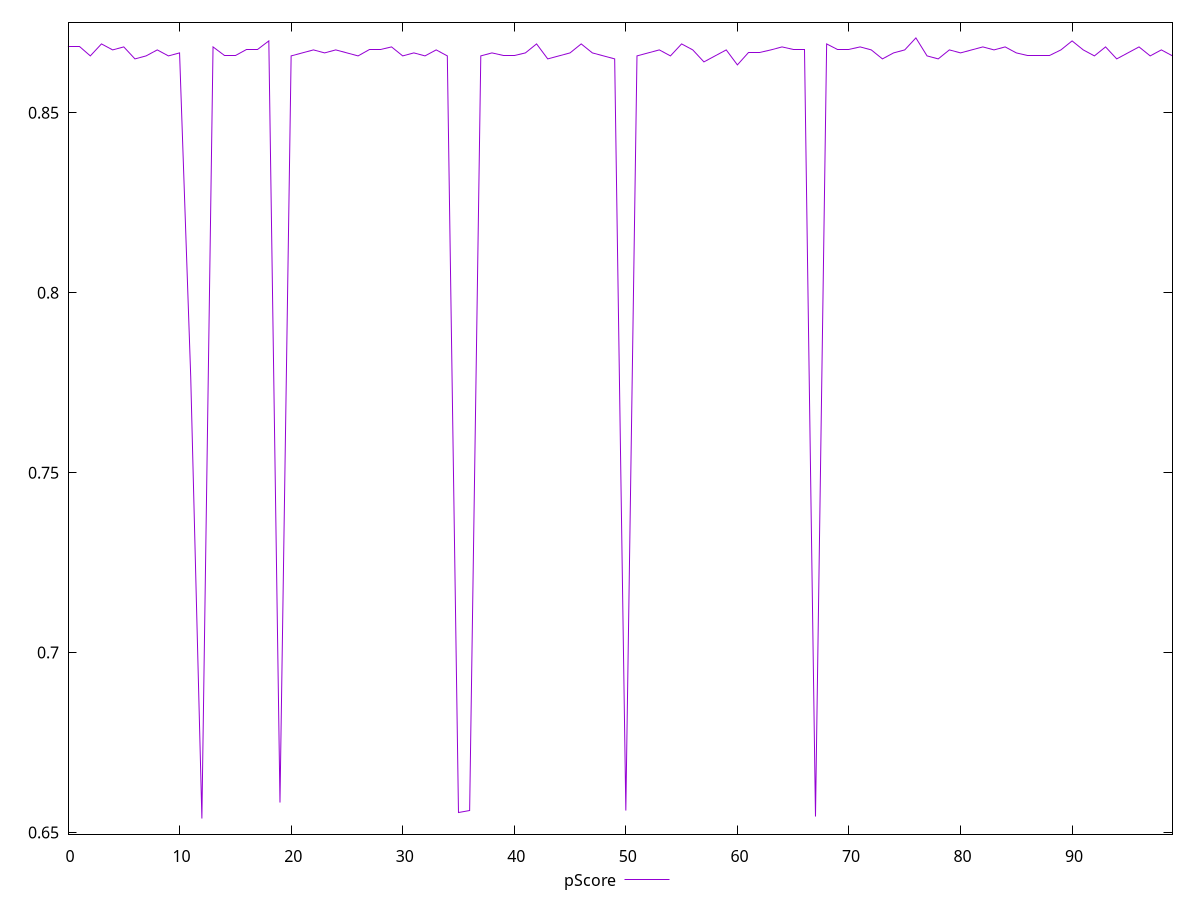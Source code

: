 reset

$pScore <<EOF
0 0.8683333333333333
1 0.8683333333333333
2 0.8658333333333333
3 0.8691666666666666
4 0.8674999999999999
5 0.8683333333333333
6 0.865
7 0.8658333333333333
8 0.8674999999999999
9 0.8658333333333333
10 0.8666666666666667
11 0.7766666666666666
12 0.6538888888888889
13 0.8683333333333333
14 0.8658333333333333
15 0.8658333333333333
16 0.8674999999999999
17 0.8674999999999999
18 0.87
19 0.6583333333333333
20 0.8658333333333333
21 0.8666666666666667
22 0.8674999999999999
23 0.8666666666666667
24 0.8674999999999999
25 0.8666666666666667
26 0.8658333333333333
27 0.8674999999999999
28 0.8674999999999999
29 0.8683333333333333
30 0.8658333333333333
31 0.8666666666666667
32 0.8658333333333333
33 0.8674999999999999
34 0.8658333333333333
35 0.6555555555555556
36 0.6561111111111111
37 0.8658333333333333
38 0.8666666666666667
39 0.8658333333333333
40 0.8658333333333333
41 0.8666666666666667
42 0.8691666666666666
43 0.865
44 0.8658333333333333
45 0.8666666666666667
46 0.8691666666666666
47 0.8666666666666667
48 0.8658333333333333
49 0.865
50 0.6561111111111111
51 0.8658333333333333
52 0.8666666666666667
53 0.8674999999999999
54 0.8658333333333333
55 0.8691666666666666
56 0.8674999999999999
57 0.8641666666666666
58 0.8658333333333333
59 0.8674999999999999
60 0.8633333333333333
61 0.8666666666666667
62 0.8666666666666667
63 0.8674999999999999
64 0.8683333333333333
65 0.8674999999999999
66 0.8674999999999999
67 0.6544444444444444
68 0.8691666666666666
69 0.8674999999999999
70 0.8674999999999999
71 0.8683333333333333
72 0.8674999999999999
73 0.865
74 0.8666666666666667
75 0.8674999999999999
76 0.8708333333333333
77 0.8658333333333333
78 0.865
79 0.8674999999999999
80 0.8666666666666667
81 0.8674999999999999
82 0.8683333333333333
83 0.8674999999999999
84 0.8683333333333333
85 0.8666666666666667
86 0.8658333333333333
87 0.8658333333333333
88 0.8658333333333333
89 0.8674999999999999
90 0.87
91 0.8674999999999999
92 0.8658333333333333
93 0.8683333333333333
94 0.865
95 0.8666666666666667
96 0.8683333333333333
97 0.8658333333333333
98 0.8674999999999999
99 0.8658333333333333
EOF

set key outside below
set xrange [0:99]
set yrange [0.64955:0.8751722222222222]
set trange [0.64955:0.8751722222222222]
set terminal svg size 640, 500 enhanced background rgb 'white'
set output "report_00008_2021-01-22T20:58:29.167/render-blocking-resources/samples/pages+cached+noexternal+nosvg/pScore/values.svg"

plot $pScore title "pScore" with line

reset
